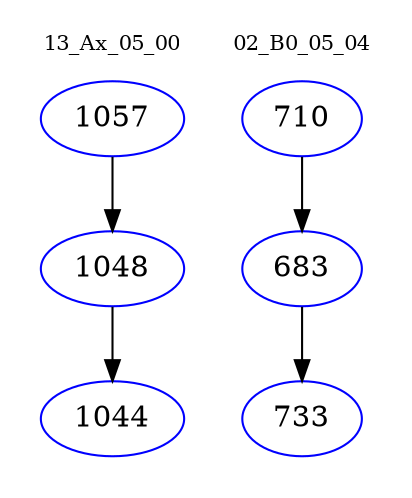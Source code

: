 digraph{
subgraph cluster_0 {
color = white
label = "13_Ax_05_00";
fontsize=10;
T0_1057 [label="1057", color="blue"]
T0_1057 -> T0_1048 [color="black"]
T0_1048 [label="1048", color="blue"]
T0_1048 -> T0_1044 [color="black"]
T0_1044 [label="1044", color="blue"]
}
subgraph cluster_1 {
color = white
label = "02_B0_05_04";
fontsize=10;
T1_710 [label="710", color="blue"]
T1_710 -> T1_683 [color="black"]
T1_683 [label="683", color="blue"]
T1_683 -> T1_733 [color="black"]
T1_733 [label="733", color="blue"]
}
}

